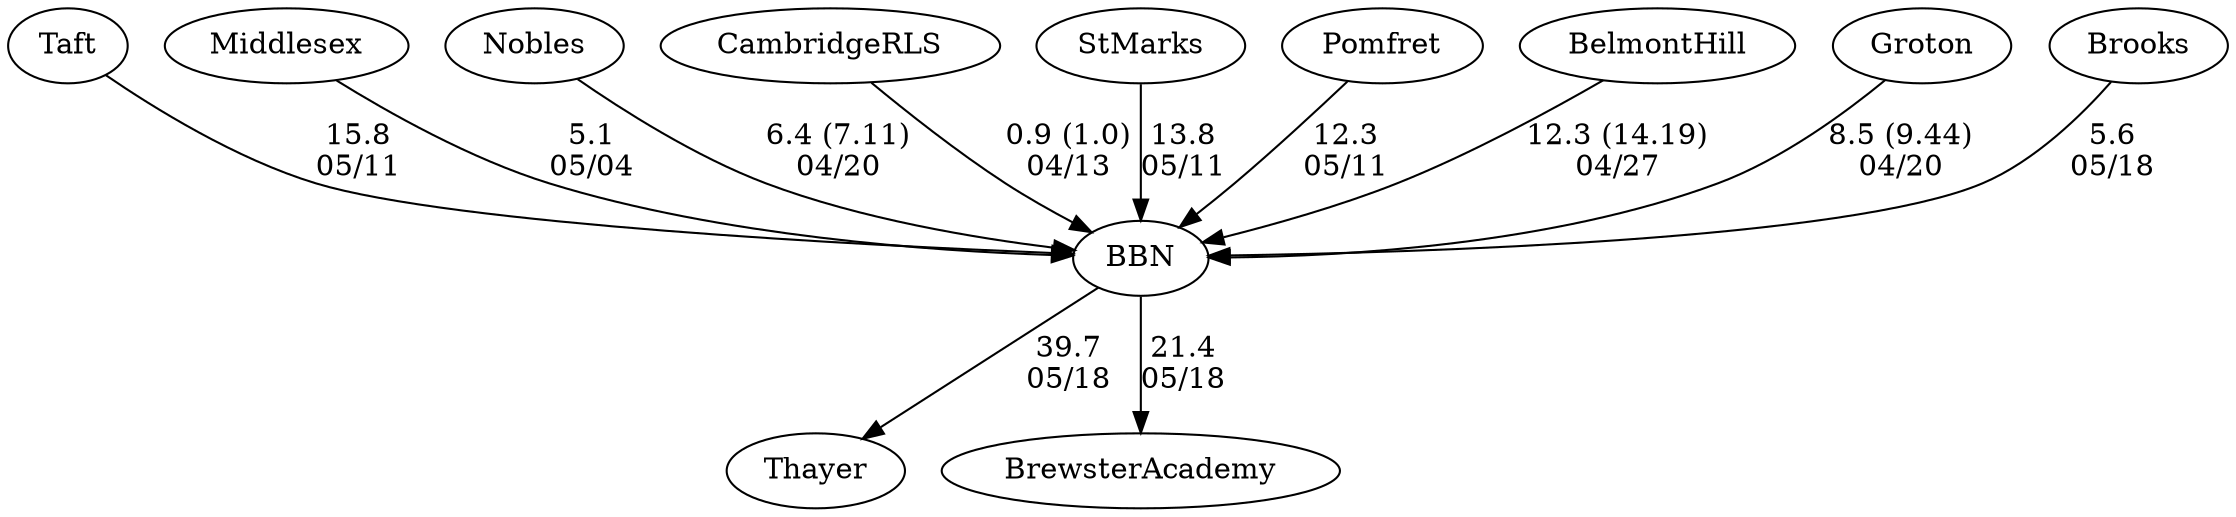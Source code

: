 digraph boys1foursBBN {Taft [URL="boys1foursBBNTaft.html"];Middlesex [URL="boys1foursBBNMiddlesex.html"];Nobles [URL="boys1foursBBNNobles.html"];BBN [URL="boys1foursBBNBBN.html"];Thayer [URL="boys1foursBBNThayer.html"];CambridgeRLS [URL="boys1foursBBNCambridgeRLS.html"];StMarks [URL="boys1foursBBNStMarks.html"];Pomfret [URL="boys1foursBBNPomfret.html"];BelmontHill [URL="boys1foursBBNBelmontHill.html"];Groton [URL="boys1foursBBNGroton.html"];BrewsterAcademy [URL="boys1foursBBNBrewsterAcademy.html"];Brooks [URL="boys1foursBBNBrooks.html"];Taft -> BBN[label="15.8
05/11", weight="85", tooltip="NEIRA Boys ,Pomfret v. BB&N, Gunn, St. Mark's, Taft: du Pont Cup			
Distance: 1500 Conditions: ~9MPH crossing headwind from lane 6 to lane 1, with occasional gusts. Beginning of race slightly choppier than finish. Conditions seemed to improve marginally by last race (B1). Comments: Alternated races with girls races. Order of boys races: B5, B6, B4, B3, B2, B1.
St. Mark's 5 missed B5 race start time and raced in B6 race.
Gunn was a scratch in the B1 race.
Pomfret B3 caught two minor crabs early in its race.
Crossing wind pushed almost all boats at least one lane to port. Many referee calls for boats to move to starboard.
Congratulations to Taft B1 for winning the 2024 du Pont Cup.
None", URL="https://www.row2k.com/results/resultspage.cfm?UID=223C7EB1077C538878AD4347B31C5F01&cat=1", random="random"]; 
StMarks -> BBN[label="13.8
05/11", weight="87", tooltip="NEIRA Boys ,Pomfret v. BB&N, Gunn, St. Mark's, Taft: du Pont Cup			
Distance: 1500 Conditions: ~9MPH crossing headwind from lane 6 to lane 1, with occasional gusts. Beginning of race slightly choppier than finish. Conditions seemed to improve marginally by last race (B1). Comments: Alternated races with girls races. Order of boys races: B5, B6, B4, B3, B2, B1.
St. Mark's 5 missed B5 race start time and raced in B6 race.
Gunn was a scratch in the B1 race.
Pomfret B3 caught two minor crabs early in its race.
Crossing wind pushed almost all boats at least one lane to port. Many referee calls for boats to move to starboard.
Congratulations to Taft B1 for winning the 2024 du Pont Cup.
None", URL="https://www.row2k.com/results/resultspage.cfm?UID=223C7EB1077C538878AD4347B31C5F01&cat=1", random="random"]; 
Pomfret -> BBN[label="12.3
05/11", weight="88", tooltip="NEIRA Boys ,Pomfret v. BB&N, Gunn, St. Mark's, Taft: du Pont Cup			
Distance: 1500 Conditions: ~9MPH crossing headwind from lane 6 to lane 1, with occasional gusts. Beginning of race slightly choppier than finish. Conditions seemed to improve marginally by last race (B1). Comments: Alternated races with girls races. Order of boys races: B5, B6, B4, B3, B2, B1.
St. Mark's 5 missed B5 race start time and raced in B6 race.
Gunn was a scratch in the B1 race.
Pomfret B3 caught two minor crabs early in its race.
Crossing wind pushed almost all boats at least one lane to port. Many referee calls for boats to move to starboard.
Congratulations to Taft B1 for winning the 2024 du Pont Cup.
None", URL="https://www.row2k.com/results/resultspage.cfm?UID=223C7EB1077C538878AD4347B31C5F01&cat=1", random="random"]; 
CambridgeRLS -> BBN[label="0.9 (1.0)
04/13", weight="100", tooltip="NEIRA Boys & Girls Fours,BB&N CRLS			
Distance: 1350 M Conditions: Crossing tail wind at the start, to crossing head wind in last 1/3. Conmditions varoed durig the day Comments: A good day for all racers lining up in a crossing tail wind at the start.
None", URL="https://www.row2k.com/results/resultspage.cfm?UID=F2BDD2379584CF678DC6C30959529211&cat=5", random="random"]; 
BelmontHill -> BBN[label="12.3 (14.19)
04/27", weight="88", tooltip="NEIRA Boys Fours,Belmont Hill vs BBN/The Ducey Cup, including JV races			
Distance: 1300m Conditions: Great water. Modest wind, shifting over the course of the racing from calm & tail to calm & head. Race order was from 4V8-1V4 Comments: A beautiful day on the Chalres and great racing by all of the crews! Belmont Hill retains the Ducey Cup by virtue of winning the 1V4 race.
None", URL="https://www.row2k.com/results/resultspage.cfm?UID=25084165812CED4AFD5819AADD12D8EF&cat=1", random="random"]; 
Brooks -> BBN[label="5.6
05/18", weight="95", tooltip="NEIRA Boys & Girls Fours,Brooks vs. BB&N, Brewster, Pingree and Thayer			
Distance: 1500m Conditions: Moderate (6-8 mph) crosswind/ cross headwind. Generally consistent throughout. B5 started 1-2 lengths over the line. Comments: Thanks everyone for a good afternoon of racing.
None", URL="https://www.row2k.com/results/resultspage.cfm?UID=58DEA62073910A6FCE2EB675464E90EB&cat=5", random="random"]; 
BBN -> BrewsterAcademy[label="21.4
05/18", weight="79", tooltip="NEIRA Boys & Girls Fours,Brooks vs. BB&N, Brewster, Pingree and Thayer			
Distance: 1500m Conditions: Moderate (6-8 mph) crosswind/ cross headwind. Generally consistent throughout. B5 started 1-2 lengths over the line. Comments: Thanks everyone for a good afternoon of racing.
None", URL="https://www.row2k.com/results/resultspage.cfm?UID=58DEA62073910A6FCE2EB675464E90EB&cat=5", random="random"]; 
BBN -> Thayer[label="39.7
05/18", weight="61", tooltip="NEIRA Boys & Girls Fours,Brooks vs. BB&N, Brewster, Pingree and Thayer			
Distance: 1500m Conditions: Moderate (6-8 mph) crosswind/ cross headwind. Generally consistent throughout. B5 started 1-2 lengths over the line. Comments: Thanks everyone for a good afternoon of racing.
None", URL="https://www.row2k.com/results/resultspage.cfm?UID=58DEA62073910A6FCE2EB675464E90EB&cat=5", random="random"]; 
Middlesex -> BBN[label="5.1
05/04", weight="95", tooltip="NEIRA Boys Fours,Middlesex vs. BB&N			
Distance: 1500m Conditions: Variable light headwind with flat water. Comments: Thank you BB&N for a good afternoon of racing!
None", URL="https://www.row2k.com/results/resultspage.cfm?UID=C38D2219403C5AD1A2866DA2111E888A&cat=1", random="random"]; 
Groton -> BBN[label="8.5 (9.44)
04/20", weight="92", tooltip="NEIRA,Buckingham, Browne & Nichols vs Nobles, Groton			
Distance: 1350m Conditions: Excellent conditions.
Cloudy and cool
Mostly flat water.
A very light headwind for later races. Comments: In boys 4th boat race, Groton and BB&N clashed blades for roughly the first 20 strokes due to Groton moving into BB&N's lane off the start. This did not affect the order of finish but did have an effect on margins. Both boats handled the situation well once within it.
5th boats raced on the Powerhouse course approximately 2 hours earlier than Varsity racing.
NOTE: 6th, 7th boat races took place on the Charles River JV course, from Northeastern to the Kayak Pavilion.
BB&N and Nobles also raced their 7th and 8th boat crews in eights, a race which was slightly shorter due to a restart.
Times for this race were:
Nobles: 2:22.3
BB&N: 2:30.1
many thanks to all crews and coaches for a great day of racing for full teams.
None", URL="https://www.row2k.com/results/resultspage.cfm?UID=20E78FECE0268B5584D1E5BC6689C505&cat=1", random="random"]; 
Nobles -> BBN[label="6.4 (7.11)
04/20", weight="94", tooltip="NEIRA,Buckingham, Browne & Nichols vs Nobles, Groton			
Distance: 1350m Conditions: Excellent conditions.
Cloudy and cool
Mostly flat water.
A very light headwind for later races. Comments: In boys 4th boat race, Groton and BB&N clashed blades for roughly the first 20 strokes due to Groton moving into BB&N's lane off the start. This did not affect the order of finish but did have an effect on margins. Both boats handled the situation well once within it.
5th boats raced on the Powerhouse course approximately 2 hours earlier than Varsity racing.
NOTE: 6th, 7th boat races took place on the Charles River JV course, from Northeastern to the Kayak Pavilion.
BB&N and Nobles also raced their 7th and 8th boat crews in eights, a race which was slightly shorter due to a restart.
Times for this race were:
Nobles: 2:22.3
BB&N: 2:30.1
many thanks to all crews and coaches for a great day of racing for full teams.
None", URL="https://www.row2k.com/results/resultspage.cfm?UID=20E78FECE0268B5584D1E5BC6689C505&cat=1", random="random"]}